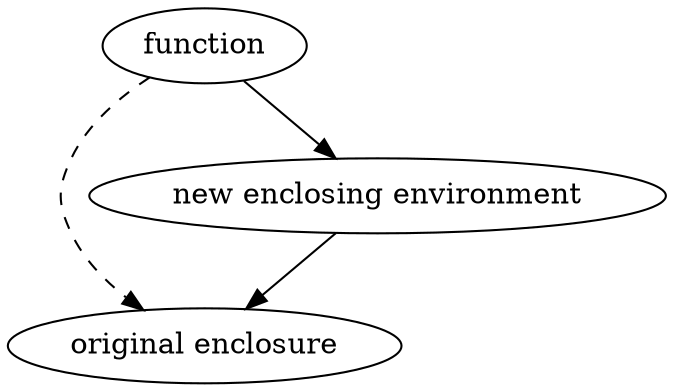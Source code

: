 digraph G {
	f [label="function"];
	e [label="original enclosure"];
	n [label="new enclosing environment"];

	f -> e [style=dashed];
	f -> n -> e;
}
